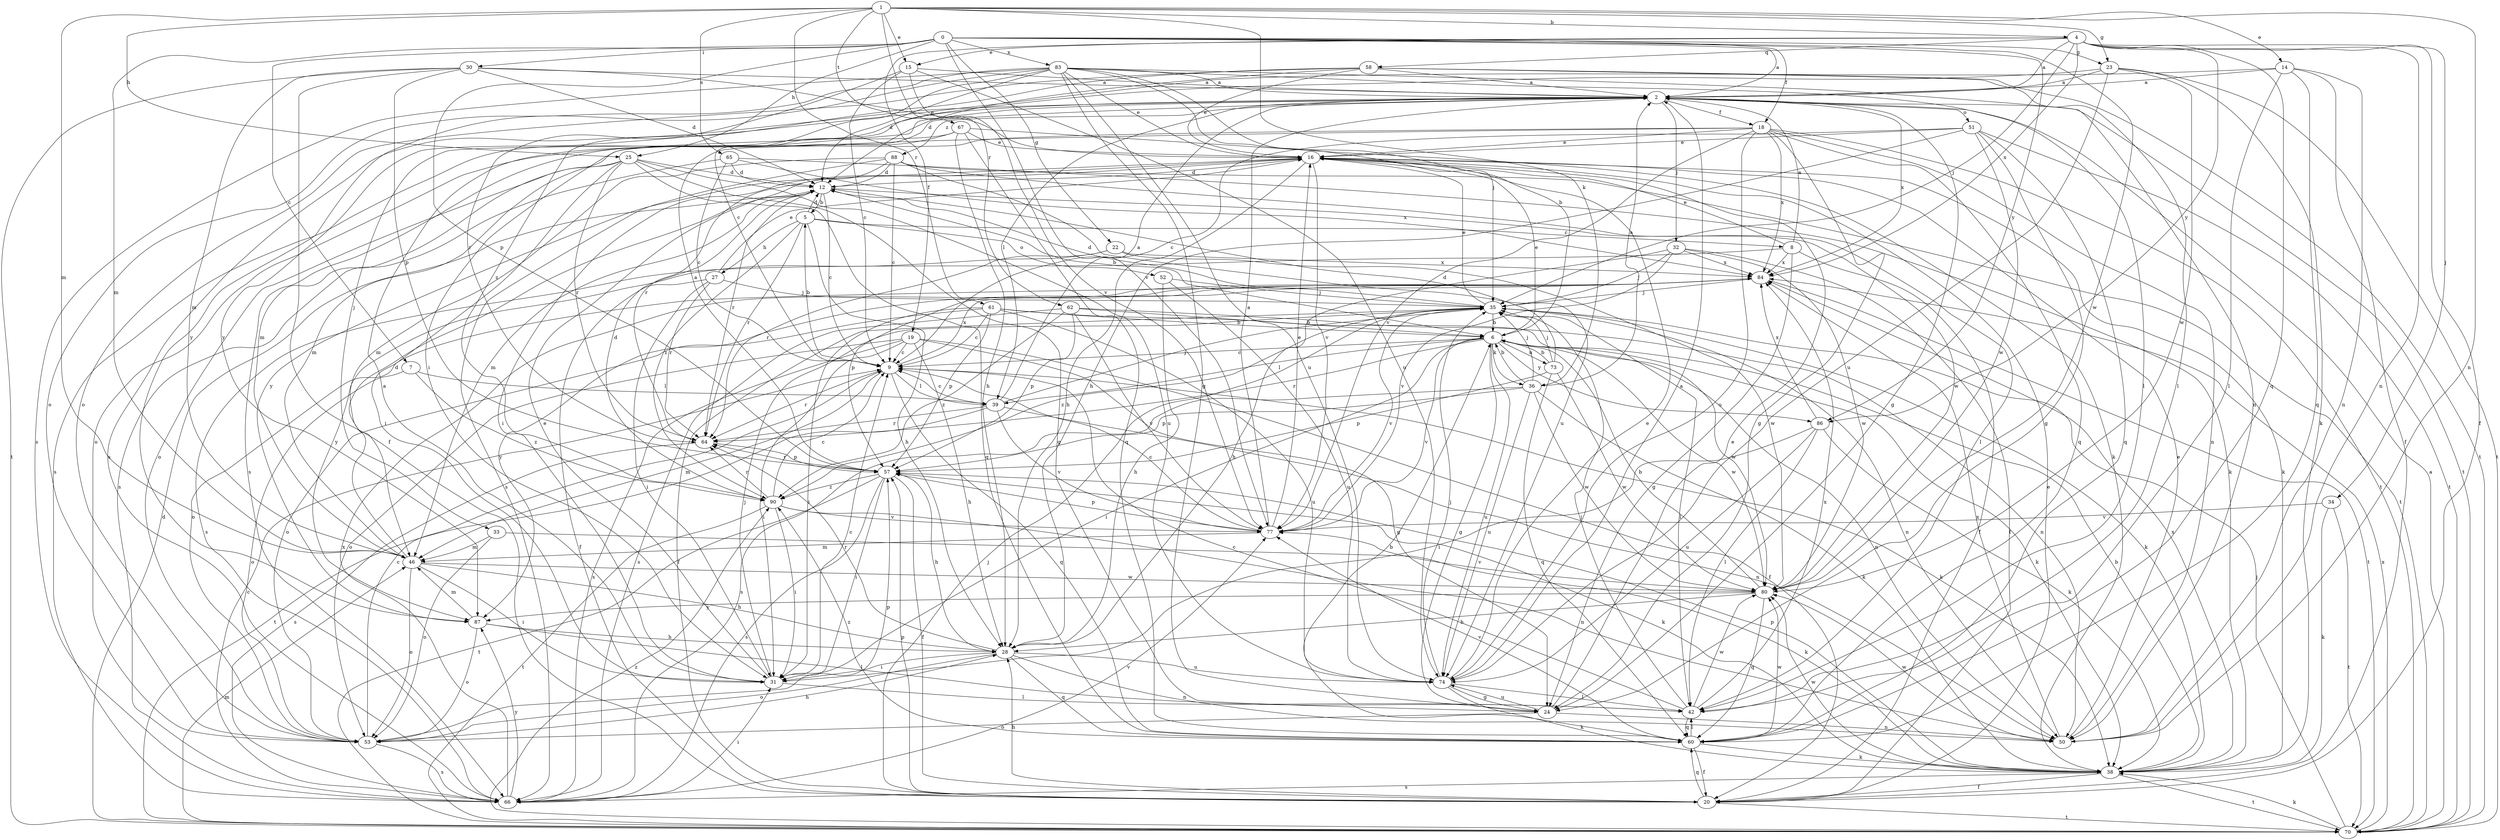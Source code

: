 strict digraph  {
0;
1;
2;
4;
5;
6;
7;
8;
9;
12;
14;
15;
16;
18;
19;
20;
22;
23;
24;
25;
27;
28;
30;
31;
32;
33;
34;
35;
36;
38;
39;
42;
46;
50;
51;
52;
53;
57;
58;
60;
61;
62;
64;
65;
66;
67;
70;
73;
74;
77;
80;
83;
84;
86;
87;
88;
90;
0 -> 2  [label=a];
0 -> 7  [label=c];
0 -> 18  [label=f];
0 -> 22  [label=g];
0 -> 23  [label=g];
0 -> 25  [label=h];
0 -> 30  [label=i];
0 -> 46  [label=m];
0 -> 57  [label=p];
0 -> 77  [label=v];
0 -> 80  [label=w];
0 -> 83  [label=x];
0 -> 86  [label=y];
1 -> 4  [label=b];
1 -> 14  [label=e];
1 -> 15  [label=e];
1 -> 23  [label=g];
1 -> 25  [label=h];
1 -> 36  [label=k];
1 -> 46  [label=m];
1 -> 50  [label=n];
1 -> 61  [label=r];
1 -> 62  [label=r];
1 -> 65  [label=s];
1 -> 67  [label=t];
2 -> 18  [label=f];
2 -> 24  [label=g];
2 -> 32  [label=j];
2 -> 33  [label=j];
2 -> 39  [label=l];
2 -> 51  [label=o];
2 -> 66  [label=s];
2 -> 70  [label=t];
2 -> 84  [label=x];
2 -> 88  [label=z];
4 -> 2  [label=a];
4 -> 15  [label=e];
4 -> 19  [label=f];
4 -> 20  [label=f];
4 -> 34  [label=j];
4 -> 35  [label=j];
4 -> 50  [label=n];
4 -> 58  [label=q];
4 -> 60  [label=q];
4 -> 84  [label=x];
4 -> 86  [label=y];
5 -> 8  [label=c];
5 -> 12  [label=d];
5 -> 27  [label=h];
5 -> 28  [label=h];
5 -> 52  [label=o];
5 -> 64  [label=r];
5 -> 90  [label=z];
6 -> 9  [label=c];
6 -> 16  [label=e];
6 -> 24  [label=g];
6 -> 31  [label=i];
6 -> 36  [label=k];
6 -> 38  [label=k];
6 -> 39  [label=l];
6 -> 50  [label=n];
6 -> 64  [label=r];
6 -> 73  [label=u];
6 -> 74  [label=u];
6 -> 77  [label=v];
6 -> 80  [label=w];
6 -> 86  [label=y];
7 -> 39  [label=l];
7 -> 53  [label=o];
7 -> 90  [label=z];
8 -> 2  [label=a];
8 -> 16  [label=e];
8 -> 20  [label=f];
8 -> 24  [label=g];
8 -> 66  [label=s];
8 -> 84  [label=x];
9 -> 5  [label=b];
9 -> 38  [label=k];
9 -> 39  [label=l];
9 -> 46  [label=m];
9 -> 60  [label=q];
9 -> 64  [label=r];
9 -> 84  [label=x];
12 -> 5  [label=b];
12 -> 6  [label=b];
12 -> 9  [label=c];
12 -> 46  [label=m];
12 -> 64  [label=r];
12 -> 80  [label=w];
14 -> 2  [label=a];
14 -> 20  [label=f];
14 -> 42  [label=l];
14 -> 50  [label=n];
14 -> 60  [label=q];
14 -> 87  [label=y];
15 -> 2  [label=a];
15 -> 9  [label=c];
15 -> 64  [label=r];
15 -> 74  [label=u];
15 -> 77  [label=v];
16 -> 12  [label=d];
16 -> 28  [label=h];
16 -> 31  [label=i];
16 -> 38  [label=k];
16 -> 77  [label=v];
16 -> 87  [label=y];
18 -> 16  [label=e];
18 -> 24  [label=g];
18 -> 46  [label=m];
18 -> 50  [label=n];
18 -> 60  [label=q];
18 -> 66  [label=s];
18 -> 70  [label=t];
18 -> 74  [label=u];
18 -> 77  [label=v];
18 -> 84  [label=x];
19 -> 9  [label=c];
19 -> 20  [label=f];
19 -> 24  [label=g];
19 -> 28  [label=h];
19 -> 31  [label=i];
19 -> 53  [label=o];
19 -> 66  [label=s];
20 -> 16  [label=e];
20 -> 28  [label=h];
20 -> 35  [label=j];
20 -> 57  [label=p];
20 -> 60  [label=q];
20 -> 70  [label=t];
22 -> 64  [label=r];
22 -> 80  [label=w];
22 -> 84  [label=x];
22 -> 87  [label=y];
23 -> 2  [label=a];
23 -> 31  [label=i];
23 -> 38  [label=k];
23 -> 70  [label=t];
23 -> 74  [label=u];
23 -> 80  [label=w];
24 -> 16  [label=e];
24 -> 50  [label=n];
24 -> 53  [label=o];
24 -> 74  [label=u];
25 -> 12  [label=d];
25 -> 24  [label=g];
25 -> 31  [label=i];
25 -> 46  [label=m];
25 -> 53  [label=o];
25 -> 60  [label=q];
25 -> 64  [label=r];
25 -> 74  [label=u];
27 -> 16  [label=e];
27 -> 20  [label=f];
27 -> 31  [label=i];
27 -> 35  [label=j];
27 -> 64  [label=r];
28 -> 31  [label=i];
28 -> 50  [label=n];
28 -> 53  [label=o];
28 -> 60  [label=q];
28 -> 64  [label=r];
28 -> 74  [label=u];
30 -> 2  [label=a];
30 -> 12  [label=d];
30 -> 16  [label=e];
30 -> 20  [label=f];
30 -> 46  [label=m];
30 -> 57  [label=p];
30 -> 70  [label=t];
31 -> 2  [label=a];
31 -> 9  [label=c];
31 -> 16  [label=e];
31 -> 35  [label=j];
31 -> 42  [label=l];
32 -> 20  [label=f];
32 -> 28  [label=h];
32 -> 35  [label=j];
32 -> 77  [label=v];
32 -> 80  [label=w];
32 -> 84  [label=x];
33 -> 38  [label=k];
33 -> 46  [label=m];
33 -> 53  [label=o];
34 -> 38  [label=k];
34 -> 70  [label=t];
34 -> 77  [label=v];
35 -> 6  [label=b];
35 -> 12  [label=d];
35 -> 16  [label=e];
35 -> 20  [label=f];
35 -> 38  [label=k];
35 -> 42  [label=l];
35 -> 50  [label=n];
35 -> 77  [label=v];
35 -> 90  [label=z];
36 -> 2  [label=a];
36 -> 6  [label=b];
36 -> 35  [label=j];
36 -> 38  [label=k];
36 -> 57  [label=p];
36 -> 66  [label=s];
36 -> 74  [label=u];
36 -> 80  [label=w];
38 -> 6  [label=b];
38 -> 20  [label=f];
38 -> 57  [label=p];
38 -> 66  [label=s];
38 -> 70  [label=t];
38 -> 80  [label=w];
38 -> 84  [label=x];
39 -> 2  [label=a];
39 -> 9  [label=c];
39 -> 35  [label=j];
39 -> 50  [label=n];
39 -> 64  [label=r];
39 -> 70  [label=t];
39 -> 77  [label=v];
42 -> 9  [label=c];
42 -> 35  [label=j];
42 -> 60  [label=q];
42 -> 80  [label=w];
42 -> 84  [label=x];
46 -> 12  [label=d];
46 -> 28  [label=h];
46 -> 31  [label=i];
46 -> 53  [label=o];
46 -> 80  [label=w];
50 -> 16  [label=e];
50 -> 80  [label=w];
50 -> 84  [label=x];
51 -> 9  [label=c];
51 -> 16  [label=e];
51 -> 24  [label=g];
51 -> 28  [label=h];
51 -> 60  [label=q];
51 -> 70  [label=t];
51 -> 80  [label=w];
52 -> 28  [label=h];
52 -> 35  [label=j];
52 -> 74  [label=u];
53 -> 9  [label=c];
53 -> 28  [label=h];
53 -> 57  [label=p];
53 -> 66  [label=s];
57 -> 2  [label=a];
57 -> 20  [label=f];
57 -> 28  [label=h];
57 -> 31  [label=i];
57 -> 38  [label=k];
57 -> 64  [label=r];
57 -> 66  [label=s];
57 -> 70  [label=t];
57 -> 90  [label=z];
58 -> 2  [label=a];
58 -> 12  [label=d];
58 -> 16  [label=e];
58 -> 42  [label=l];
58 -> 53  [label=o];
58 -> 70  [label=t];
58 -> 90  [label=z];
60 -> 6  [label=b];
60 -> 20  [label=f];
60 -> 38  [label=k];
60 -> 42  [label=l];
60 -> 77  [label=v];
60 -> 80  [label=w];
60 -> 90  [label=z];
61 -> 6  [label=b];
61 -> 9  [label=c];
61 -> 31  [label=i];
61 -> 53  [label=o];
61 -> 57  [label=p];
61 -> 74  [label=u];
61 -> 80  [label=w];
62 -> 6  [label=b];
62 -> 50  [label=n];
62 -> 57  [label=p];
62 -> 66  [label=s];
62 -> 77  [label=v];
62 -> 90  [label=z];
64 -> 57  [label=p];
64 -> 66  [label=s];
65 -> 9  [label=c];
65 -> 12  [label=d];
65 -> 38  [label=k];
65 -> 66  [label=s];
65 -> 84  [label=x];
66 -> 9  [label=c];
66 -> 31  [label=i];
66 -> 77  [label=v];
66 -> 84  [label=x];
66 -> 87  [label=y];
67 -> 16  [label=e];
67 -> 28  [label=h];
67 -> 38  [label=k];
67 -> 53  [label=o];
67 -> 60  [label=q];
67 -> 66  [label=s];
70 -> 2  [label=a];
70 -> 12  [label=d];
70 -> 35  [label=j];
70 -> 38  [label=k];
70 -> 46  [label=m];
70 -> 84  [label=x];
70 -> 90  [label=z];
73 -> 6  [label=b];
73 -> 12  [label=d];
73 -> 35  [label=j];
73 -> 57  [label=p];
73 -> 60  [label=q];
73 -> 80  [label=w];
74 -> 2  [label=a];
74 -> 16  [label=e];
74 -> 24  [label=g];
74 -> 35  [label=j];
74 -> 38  [label=k];
74 -> 42  [label=l];
77 -> 2  [label=a];
77 -> 9  [label=c];
77 -> 16  [label=e];
77 -> 46  [label=m];
77 -> 57  [label=p];
80 -> 6  [label=b];
80 -> 28  [label=h];
80 -> 60  [label=q];
80 -> 77  [label=v];
80 -> 87  [label=y];
83 -> 2  [label=a];
83 -> 6  [label=b];
83 -> 9  [label=c];
83 -> 12  [label=d];
83 -> 16  [label=e];
83 -> 24  [label=g];
83 -> 35  [label=j];
83 -> 42  [label=l];
83 -> 50  [label=n];
83 -> 53  [label=o];
83 -> 66  [label=s];
83 -> 74  [label=u];
83 -> 87  [label=y];
84 -> 35  [label=j];
84 -> 53  [label=o];
84 -> 57  [label=p];
84 -> 70  [label=t];
84 -> 87  [label=y];
86 -> 31  [label=i];
86 -> 38  [label=k];
86 -> 42  [label=l];
86 -> 74  [label=u];
86 -> 84  [label=x];
87 -> 28  [label=h];
87 -> 42  [label=l];
87 -> 46  [label=m];
87 -> 53  [label=o];
88 -> 9  [label=c];
88 -> 12  [label=d];
88 -> 42  [label=l];
88 -> 46  [label=m];
88 -> 64  [label=r];
88 -> 66  [label=s];
88 -> 70  [label=t];
88 -> 74  [label=u];
90 -> 9  [label=c];
90 -> 12  [label=d];
90 -> 31  [label=i];
90 -> 50  [label=n];
90 -> 64  [label=r];
90 -> 70  [label=t];
90 -> 77  [label=v];
}
